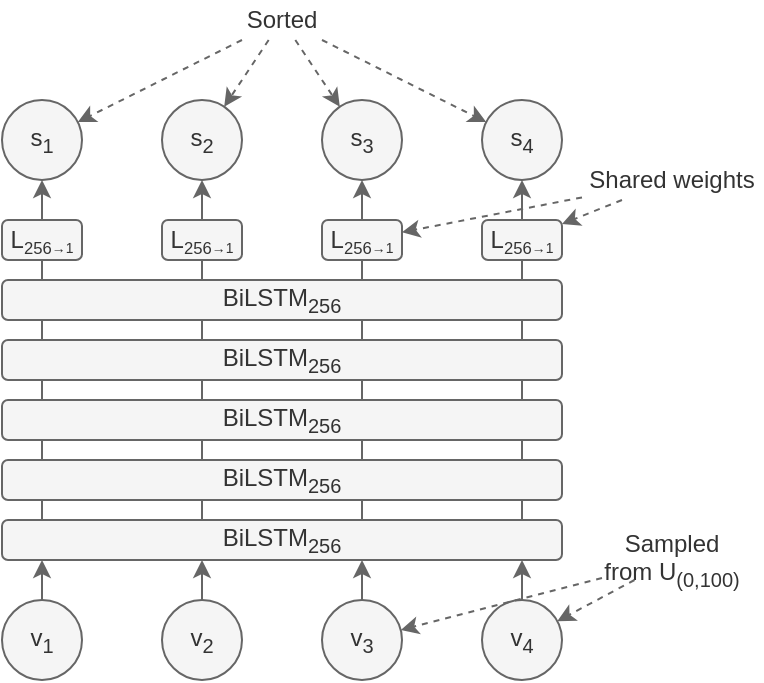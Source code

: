 <mxfile>
    <diagram id="PwD6kqlr_TUNnQSQb-e3" name="Page-1">
        <mxGraphModel dx="979" dy="680" grid="1" gridSize="10" guides="1" tooltips="1" connect="1" arrows="1" fold="1" page="1" pageScale="1" pageWidth="850" pageHeight="1100" background="#FFFFFF" math="0" shadow="0">
            <root>
                <mxCell id="0"/>
                <mxCell id="1" parent="0"/>
                <mxCell id="2" value="v&lt;sub&gt;1&lt;/sub&gt;" style="ellipse;whiteSpace=wrap;html=1;fillColor=#f5f5f5;fontColor=#333333;strokeColor=#666666;" vertex="1" parent="1">
                    <mxGeometry x="120" y="560" width="40" height="40" as="geometry"/>
                </mxCell>
                <mxCell id="3" value="v&lt;sub&gt;2&lt;/sub&gt;" style="ellipse;whiteSpace=wrap;html=1;fillColor=#f5f5f5;fontColor=#333333;strokeColor=#666666;" vertex="1" parent="1">
                    <mxGeometry x="200" y="560" width="40" height="40" as="geometry"/>
                </mxCell>
                <mxCell id="4" value="v&lt;sub&gt;3&lt;/sub&gt;" style="ellipse;whiteSpace=wrap;html=1;fillColor=#f5f5f5;fontColor=#333333;strokeColor=#666666;" vertex="1" parent="1">
                    <mxGeometry x="280" y="560" width="40" height="40" as="geometry"/>
                </mxCell>
                <mxCell id="5" value="v&lt;sub&gt;4&lt;/sub&gt;" style="ellipse;whiteSpace=wrap;html=1;fillColor=#f5f5f5;fontColor=#333333;strokeColor=#666666;" vertex="1" parent="1">
                    <mxGeometry x="360" y="560" width="40" height="40" as="geometry"/>
                </mxCell>
                <mxCell id="6" value="BiLSTM&lt;sub&gt;256&lt;/sub&gt;" style="rounded=1;whiteSpace=wrap;html=1;fillColor=#f5f5f5;fontColor=#333333;strokeColor=#666666;" vertex="1" parent="1">
                    <mxGeometry x="120" y="520" width="280" height="20" as="geometry"/>
                </mxCell>
                <mxCell id="7" value="BiLSTM&lt;sub&gt;256&lt;/sub&gt;" style="rounded=1;whiteSpace=wrap;html=1;fillColor=#f5f5f5;fontColor=#333333;strokeColor=#666666;" vertex="1" parent="1">
                    <mxGeometry x="120" y="490" width="280" height="20" as="geometry"/>
                </mxCell>
                <mxCell id="8" value="BiLSTM&lt;sub&gt;256&lt;/sub&gt;" style="rounded=1;whiteSpace=wrap;html=1;fillColor=#f5f5f5;fontColor=#333333;strokeColor=#666666;" vertex="1" parent="1">
                    <mxGeometry x="120" y="460" width="280" height="20" as="geometry"/>
                </mxCell>
                <mxCell id="9" value="BiLSTM&lt;sub&gt;256&lt;/sub&gt;" style="rounded=1;whiteSpace=wrap;html=1;fillColor=#f5f5f5;fontColor=#333333;strokeColor=#666666;" vertex="1" parent="1">
                    <mxGeometry x="120" y="430" width="280" height="20" as="geometry"/>
                </mxCell>
                <mxCell id="11" style="edgeStyle=none;html=1;fillColor=#f5f5f5;strokeColor=#666666;" edge="1" parent="1" source="2">
                    <mxGeometry relative="1" as="geometry">
                        <mxPoint x="140" y="560" as="sourcePoint"/>
                        <mxPoint x="140" y="540" as="targetPoint"/>
                    </mxGeometry>
                </mxCell>
                <mxCell id="12" style="edgeStyle=none;html=1;fillColor=#f5f5f5;strokeColor=#666666;" edge="1" parent="1">
                    <mxGeometry relative="1" as="geometry">
                        <mxPoint x="220" y="560" as="sourcePoint"/>
                        <mxPoint x="220" y="540" as="targetPoint"/>
                    </mxGeometry>
                </mxCell>
                <mxCell id="13" style="edgeStyle=none;html=1;fillColor=#f5f5f5;strokeColor=#666666;" edge="1" parent="1">
                    <mxGeometry relative="1" as="geometry">
                        <mxPoint x="300" y="560" as="sourcePoint"/>
                        <mxPoint x="300" y="540" as="targetPoint"/>
                    </mxGeometry>
                </mxCell>
                <mxCell id="14" style="edgeStyle=none;html=1;fillColor=#f5f5f5;strokeColor=#666666;" edge="1" parent="1">
                    <mxGeometry relative="1" as="geometry">
                        <mxPoint x="380" y="560" as="sourcePoint"/>
                        <mxPoint x="380" y="540" as="targetPoint"/>
                    </mxGeometry>
                </mxCell>
                <mxCell id="19" value="" style="group" vertex="1" connectable="0" parent="1">
                    <mxGeometry x="140" y="510" width="240" height="10" as="geometry"/>
                </mxCell>
                <mxCell id="15" style="edgeStyle=none;html=1;fillColor=#f5f5f5;strokeColor=#666666;endArrow=none;endFill=0;" edge="1" parent="19">
                    <mxGeometry relative="1" as="geometry">
                        <mxPoint y="10" as="sourcePoint"/>
                        <mxPoint as="targetPoint"/>
                    </mxGeometry>
                </mxCell>
                <mxCell id="16" style="edgeStyle=none;html=1;fillColor=#f5f5f5;strokeColor=#666666;endArrow=none;endFill=0;" edge="1" parent="19">
                    <mxGeometry relative="1" as="geometry">
                        <mxPoint x="80" y="10" as="sourcePoint"/>
                        <mxPoint x="80" as="targetPoint"/>
                    </mxGeometry>
                </mxCell>
                <mxCell id="17" style="edgeStyle=none;html=1;fillColor=#f5f5f5;strokeColor=#666666;endArrow=none;endFill=0;" edge="1" parent="19">
                    <mxGeometry relative="1" as="geometry">
                        <mxPoint x="160" y="10" as="sourcePoint"/>
                        <mxPoint x="160" as="targetPoint"/>
                    </mxGeometry>
                </mxCell>
                <mxCell id="18" style="edgeStyle=none;html=1;fillColor=#f5f5f5;strokeColor=#666666;endArrow=none;endFill=0;" edge="1" parent="19">
                    <mxGeometry relative="1" as="geometry">
                        <mxPoint x="240" y="10" as="sourcePoint"/>
                        <mxPoint x="240" as="targetPoint"/>
                    </mxGeometry>
                </mxCell>
                <mxCell id="20" value="" style="group" vertex="1" connectable="0" parent="1">
                    <mxGeometry x="140" y="480" width="240" height="10" as="geometry"/>
                </mxCell>
                <mxCell id="21" style="edgeStyle=none;html=1;fillColor=#f5f5f5;strokeColor=#666666;endArrow=none;endFill=0;" edge="1" parent="20">
                    <mxGeometry relative="1" as="geometry">
                        <mxPoint y="10" as="sourcePoint"/>
                        <mxPoint as="targetPoint"/>
                    </mxGeometry>
                </mxCell>
                <mxCell id="22" style="edgeStyle=none;html=1;fillColor=#f5f5f5;strokeColor=#666666;endArrow=none;endFill=0;" edge="1" parent="20">
                    <mxGeometry relative="1" as="geometry">
                        <mxPoint x="80" y="10" as="sourcePoint"/>
                        <mxPoint x="80" as="targetPoint"/>
                    </mxGeometry>
                </mxCell>
                <mxCell id="23" style="edgeStyle=none;html=1;fillColor=#f5f5f5;strokeColor=#666666;endArrow=none;endFill=0;" edge="1" parent="20">
                    <mxGeometry relative="1" as="geometry">
                        <mxPoint x="160" y="10" as="sourcePoint"/>
                        <mxPoint x="160" as="targetPoint"/>
                    </mxGeometry>
                </mxCell>
                <mxCell id="24" style="edgeStyle=none;html=1;fillColor=#f5f5f5;strokeColor=#666666;endArrow=none;endFill=0;" edge="1" parent="20">
                    <mxGeometry relative="1" as="geometry">
                        <mxPoint x="240" y="10" as="sourcePoint"/>
                        <mxPoint x="240" as="targetPoint"/>
                    </mxGeometry>
                </mxCell>
                <mxCell id="25" value="" style="group" vertex="1" connectable="0" parent="1">
                    <mxGeometry x="140" y="450" width="240" height="10" as="geometry"/>
                </mxCell>
                <mxCell id="26" style="edgeStyle=none;html=1;fillColor=#f5f5f5;strokeColor=#666666;endArrow=none;endFill=0;" edge="1" parent="25">
                    <mxGeometry relative="1" as="geometry">
                        <mxPoint y="10" as="sourcePoint"/>
                        <mxPoint as="targetPoint"/>
                    </mxGeometry>
                </mxCell>
                <mxCell id="27" style="edgeStyle=none;html=1;fillColor=#f5f5f5;strokeColor=#666666;endArrow=none;endFill=0;" edge="1" parent="25">
                    <mxGeometry relative="1" as="geometry">
                        <mxPoint x="80" y="10" as="sourcePoint"/>
                        <mxPoint x="80" as="targetPoint"/>
                    </mxGeometry>
                </mxCell>
                <mxCell id="28" style="edgeStyle=none;html=1;fillColor=#f5f5f5;strokeColor=#666666;endArrow=none;endFill=0;" edge="1" parent="25">
                    <mxGeometry relative="1" as="geometry">
                        <mxPoint x="160" y="10" as="sourcePoint"/>
                        <mxPoint x="160" as="targetPoint"/>
                    </mxGeometry>
                </mxCell>
                <mxCell id="29" style="edgeStyle=none;html=1;fillColor=#f5f5f5;strokeColor=#666666;endArrow=none;endFill=0;" edge="1" parent="25">
                    <mxGeometry relative="1" as="geometry">
                        <mxPoint x="240" y="10" as="sourcePoint"/>
                        <mxPoint x="240" as="targetPoint"/>
                    </mxGeometry>
                </mxCell>
                <mxCell id="30" value="" style="group" vertex="1" connectable="0" parent="1">
                    <mxGeometry x="140" y="420" width="240" height="10" as="geometry"/>
                </mxCell>
                <mxCell id="31" style="edgeStyle=none;html=1;fillColor=#f5f5f5;strokeColor=#666666;endArrow=none;endFill=0;" edge="1" parent="30">
                    <mxGeometry relative="1" as="geometry">
                        <mxPoint y="10" as="sourcePoint"/>
                        <mxPoint as="targetPoint"/>
                    </mxGeometry>
                </mxCell>
                <mxCell id="32" style="edgeStyle=none;html=1;fillColor=#f5f5f5;strokeColor=#666666;endArrow=none;endFill=0;" edge="1" parent="30">
                    <mxGeometry relative="1" as="geometry">
                        <mxPoint x="80" y="10" as="sourcePoint"/>
                        <mxPoint x="80" as="targetPoint"/>
                    </mxGeometry>
                </mxCell>
                <mxCell id="33" style="edgeStyle=none;html=1;fillColor=#f5f5f5;strokeColor=#666666;endArrow=none;endFill=0;" edge="1" parent="30">
                    <mxGeometry relative="1" as="geometry">
                        <mxPoint x="160" y="10" as="sourcePoint"/>
                        <mxPoint x="160" as="targetPoint"/>
                    </mxGeometry>
                </mxCell>
                <mxCell id="34" style="edgeStyle=none;html=1;fillColor=#f5f5f5;strokeColor=#666666;endArrow=none;endFill=0;" edge="1" parent="30">
                    <mxGeometry relative="1" as="geometry">
                        <mxPoint x="240" y="10" as="sourcePoint"/>
                        <mxPoint x="240" as="targetPoint"/>
                    </mxGeometry>
                </mxCell>
                <mxCell id="37" value="L&lt;span style=&quot;font-size: 10px&quot;&gt;&lt;sub&gt;256&lt;/sub&gt;&lt;/span&gt;&lt;span style=&quot;font-size: 8.333px&quot;&gt;&lt;sub&gt;→1&lt;/sub&gt;&lt;/span&gt;" style="rounded=1;whiteSpace=wrap;html=1;fillColor=#f5f5f5;fontColor=#333333;strokeColor=#666666;" vertex="1" parent="1">
                    <mxGeometry x="120" y="370" width="40" height="20" as="geometry"/>
                </mxCell>
                <mxCell id="38" value="L&lt;span style=&quot;font-size: 10px&quot;&gt;&lt;sub&gt;256&lt;/sub&gt;&lt;/span&gt;&lt;span style=&quot;font-size: 8.333px&quot;&gt;&lt;sub&gt;→1&lt;/sub&gt;&lt;/span&gt;" style="rounded=1;whiteSpace=wrap;html=1;fillColor=#f5f5f5;fontColor=#333333;strokeColor=#666666;" vertex="1" parent="1">
                    <mxGeometry x="200" y="370" width="40" height="20" as="geometry"/>
                </mxCell>
                <mxCell id="39" value="L&lt;span style=&quot;font-size: 10px&quot;&gt;&lt;sub&gt;256&lt;/sub&gt;&lt;/span&gt;&lt;span style=&quot;font-size: 8.333px&quot;&gt;&lt;sub&gt;→1&lt;/sub&gt;&lt;/span&gt;" style="rounded=1;whiteSpace=wrap;html=1;fillColor=#f5f5f5;fontColor=#333333;strokeColor=#666666;" vertex="1" parent="1">
                    <mxGeometry x="280" y="370" width="40" height="20" as="geometry"/>
                </mxCell>
                <mxCell id="40" value="L&lt;span style=&quot;font-size: 10px&quot;&gt;&lt;sub&gt;256&lt;/sub&gt;&lt;/span&gt;&lt;span style=&quot;font-size: 8.333px&quot;&gt;&lt;sub&gt;→1&lt;/sub&gt;&lt;/span&gt;" style="rounded=1;whiteSpace=wrap;html=1;fillColor=#f5f5f5;fontColor=#333333;strokeColor=#666666;" vertex="1" parent="1">
                    <mxGeometry x="360" y="370" width="40" height="20" as="geometry"/>
                </mxCell>
                <mxCell id="41" value="s&lt;sub&gt;1&lt;/sub&gt;" style="ellipse;whiteSpace=wrap;html=1;fillColor=#f5f5f5;fontColor=#333333;strokeColor=#666666;" vertex="1" parent="1">
                    <mxGeometry x="120" y="310" width="40" height="40" as="geometry"/>
                </mxCell>
                <mxCell id="42" value="s&lt;sub&gt;2&lt;/sub&gt;" style="ellipse;whiteSpace=wrap;html=1;fillColor=#f5f5f5;fontColor=#333333;strokeColor=#666666;" vertex="1" parent="1">
                    <mxGeometry x="200" y="310" width="40" height="40" as="geometry"/>
                </mxCell>
                <mxCell id="43" value="s&lt;sub&gt;3&lt;/sub&gt;" style="ellipse;whiteSpace=wrap;html=1;fillColor=#f5f5f5;fontColor=#333333;strokeColor=#666666;" vertex="1" parent="1">
                    <mxGeometry x="280" y="310" width="40" height="40" as="geometry"/>
                </mxCell>
                <mxCell id="44" value="s&lt;sub&gt;4&lt;/sub&gt;" style="ellipse;whiteSpace=wrap;html=1;fillColor=#f5f5f5;fontColor=#333333;strokeColor=#666666;" vertex="1" parent="1">
                    <mxGeometry x="360" y="310" width="40" height="40" as="geometry"/>
                </mxCell>
                <mxCell id="45" style="edgeStyle=none;html=1;fillColor=#f5f5f5;strokeColor=#666666;startArrow=none;startFill=0;endArrow=classic;endFill=1;" edge="1" parent="1">
                    <mxGeometry relative="1" as="geometry">
                        <mxPoint x="140" y="370" as="sourcePoint"/>
                        <mxPoint x="140" y="350" as="targetPoint"/>
                    </mxGeometry>
                </mxCell>
                <mxCell id="46" style="edgeStyle=none;html=1;fillColor=#f5f5f5;strokeColor=#666666;startArrow=none;startFill=0;endArrow=classic;endFill=1;" edge="1" parent="1">
                    <mxGeometry relative="1" as="geometry">
                        <mxPoint x="220" y="370" as="sourcePoint"/>
                        <mxPoint x="220" y="350" as="targetPoint"/>
                    </mxGeometry>
                </mxCell>
                <mxCell id="47" style="edgeStyle=none;html=1;fillColor=#f5f5f5;strokeColor=#666666;startArrow=none;startFill=0;endArrow=classic;endFill=1;" edge="1" parent="1">
                    <mxGeometry relative="1" as="geometry">
                        <mxPoint x="300" y="370" as="sourcePoint"/>
                        <mxPoint x="300" y="350" as="targetPoint"/>
                    </mxGeometry>
                </mxCell>
                <mxCell id="48" style="edgeStyle=none;html=1;fillColor=#f5f5f5;strokeColor=#666666;startArrow=none;startFill=0;endArrow=classic;endFill=1;" edge="1" parent="1">
                    <mxGeometry relative="1" as="geometry">
                        <mxPoint x="380" y="370" as="sourcePoint"/>
                        <mxPoint x="380" y="350" as="targetPoint"/>
                    </mxGeometry>
                </mxCell>
                <mxCell id="53" style="edgeStyle=none;html=1;startArrow=none;startFill=0;endArrow=classic;endFill=1;dashed=1;fillColor=#f5f5f5;strokeColor=#666666;" edge="1" parent="1" source="50" target="44">
                    <mxGeometry relative="1" as="geometry"/>
                </mxCell>
                <mxCell id="54" style="edgeStyle=none;html=1;startArrow=none;startFill=0;endArrow=classic;endFill=1;dashed=1;fillColor=#f5f5f5;strokeColor=#666666;" edge="1" parent="1" source="50" target="43">
                    <mxGeometry relative="1" as="geometry"/>
                </mxCell>
                <mxCell id="55" style="edgeStyle=none;html=1;startArrow=none;startFill=0;endArrow=classic;endFill=1;dashed=1;fillColor=#f5f5f5;strokeColor=#666666;" edge="1" parent="1" source="50" target="42">
                    <mxGeometry relative="1" as="geometry"/>
                </mxCell>
                <mxCell id="56" style="edgeStyle=none;html=1;startArrow=none;startFill=0;endArrow=classic;endFill=1;dashed=1;fillColor=#f5f5f5;strokeColor=#666666;" edge="1" parent="1" source="50" target="41">
                    <mxGeometry relative="1" as="geometry"/>
                </mxCell>
                <mxCell id="50" value="Sorted" style="text;html=1;strokeColor=none;fillColor=none;align=center;verticalAlign=middle;whiteSpace=wrap;rounded=0;fontColor=#333333;strokeWidth=0;" vertex="1" parent="1">
                    <mxGeometry x="240" y="260" width="40" height="20" as="geometry"/>
                </mxCell>
                <mxCell id="58" style="edgeStyle=none;html=1;dashed=1;startArrow=none;startFill=0;endArrow=classic;endFill=1;fillColor=#f5f5f5;strokeColor=#666666;" edge="1" parent="1" source="57" target="40">
                    <mxGeometry relative="1" as="geometry"/>
                </mxCell>
                <mxCell id="59" style="edgeStyle=none;html=1;dashed=1;startArrow=none;startFill=0;endArrow=classic;endFill=1;fillColor=#f5f5f5;strokeColor=#666666;" edge="1" parent="1" source="57" target="39">
                    <mxGeometry relative="1" as="geometry"/>
                </mxCell>
                <mxCell id="57" value="Shared weights" style="text;html=1;strokeColor=none;fillColor=none;align=center;verticalAlign=middle;whiteSpace=wrap;rounded=0;fontColor=#333333;strokeWidth=0;" vertex="1" parent="1">
                    <mxGeometry x="410" y="340" width="90" height="20" as="geometry"/>
                </mxCell>
                <mxCell id="60" value="Sampled from U&lt;sub&gt;(0,100)&lt;/sub&gt;" style="text;html=1;strokeColor=none;fillColor=none;align=center;verticalAlign=middle;whiteSpace=wrap;rounded=0;fontColor=#333333;strokeWidth=0;" vertex="1" parent="1">
                    <mxGeometry x="420" y="530" width="70" height="20" as="geometry"/>
                </mxCell>
                <mxCell id="61" style="edgeStyle=none;html=1;dashed=1;startArrow=none;startFill=0;endArrow=classic;endFill=1;fillColor=#f5f5f5;strokeColor=#666666;" edge="1" parent="1" source="60" target="4">
                    <mxGeometry relative="1" as="geometry">
                        <mxPoint x="420" y="398.71" as="sourcePoint"/>
                        <mxPoint x="330" y="416.129" as="targetPoint"/>
                    </mxGeometry>
                </mxCell>
                <mxCell id="62" style="edgeStyle=none;html=1;dashed=1;startArrow=none;startFill=0;endArrow=classic;endFill=1;fillColor=#f5f5f5;strokeColor=#666666;" edge="1" parent="1" source="60" target="5">
                    <mxGeometry relative="1" as="geometry">
                        <mxPoint x="430" y="566.774" as="sourcePoint"/>
                        <mxPoint x="329.636" y="586.2" as="targetPoint"/>
                    </mxGeometry>
                </mxCell>
                <mxCell id="63" value="BiLSTM&lt;sub&gt;256&lt;/sub&gt;" style="rounded=1;whiteSpace=wrap;html=1;fillColor=#f5f5f5;fontColor=#333333;strokeColor=#666666;" vertex="1" parent="1">
                    <mxGeometry x="120" y="400" width="280" height="20" as="geometry"/>
                </mxCell>
                <mxCell id="64" value="" style="group" vertex="1" connectable="0" parent="1">
                    <mxGeometry x="140" y="390" width="240" height="10" as="geometry"/>
                </mxCell>
                <mxCell id="65" style="edgeStyle=none;html=1;fillColor=#f5f5f5;strokeColor=#666666;endArrow=none;endFill=0;" edge="1" parent="64">
                    <mxGeometry relative="1" as="geometry">
                        <mxPoint y="10" as="sourcePoint"/>
                        <mxPoint as="targetPoint"/>
                    </mxGeometry>
                </mxCell>
                <mxCell id="66" style="edgeStyle=none;html=1;fillColor=#f5f5f5;strokeColor=#666666;endArrow=none;endFill=0;" edge="1" parent="64">
                    <mxGeometry relative="1" as="geometry">
                        <mxPoint x="80" y="10" as="sourcePoint"/>
                        <mxPoint x="80" as="targetPoint"/>
                    </mxGeometry>
                </mxCell>
                <mxCell id="67" style="edgeStyle=none;html=1;fillColor=#f5f5f5;strokeColor=#666666;endArrow=none;endFill=0;" edge="1" parent="64">
                    <mxGeometry relative="1" as="geometry">
                        <mxPoint x="160" y="10" as="sourcePoint"/>
                        <mxPoint x="160" as="targetPoint"/>
                    </mxGeometry>
                </mxCell>
                <mxCell id="68" style="edgeStyle=none;html=1;fillColor=#f5f5f5;strokeColor=#666666;endArrow=none;endFill=0;" edge="1" parent="64">
                    <mxGeometry relative="1" as="geometry">
                        <mxPoint x="240" y="10" as="sourcePoint"/>
                        <mxPoint x="240" as="targetPoint"/>
                    </mxGeometry>
                </mxCell>
            </root>
        </mxGraphModel>
    </diagram>
</mxfile>